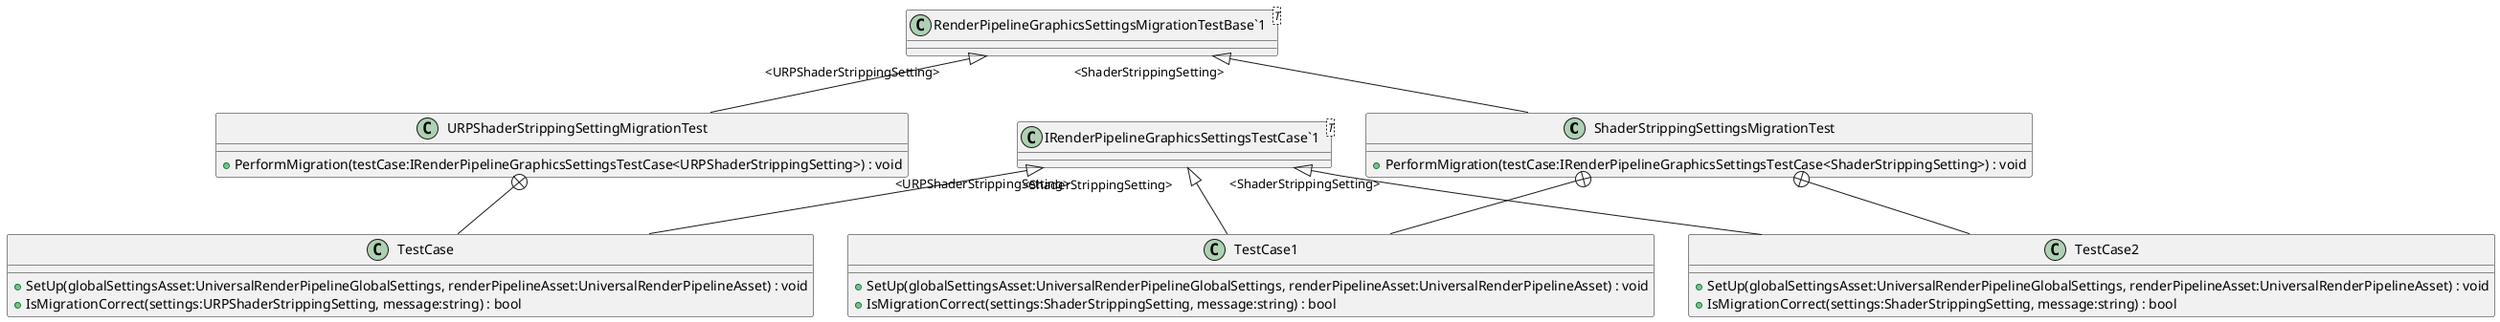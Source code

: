 @startuml
class ShaderStrippingSettingsMigrationTest {
    + PerformMigration(testCase:IRenderPipelineGraphicsSettingsTestCase<ShaderStrippingSetting>) : void
}
class URPShaderStrippingSettingMigrationTest {
    + PerformMigration(testCase:IRenderPipelineGraphicsSettingsTestCase<URPShaderStrippingSetting>) : void
}
class "RenderPipelineGraphicsSettingsMigrationTestBase`1"<T> {
}
class TestCase1 {
    + SetUp(globalSettingsAsset:UniversalRenderPipelineGlobalSettings, renderPipelineAsset:UniversalRenderPipelineAsset) : void
    + IsMigrationCorrect(settings:ShaderStrippingSetting, message:string) : bool
}
class TestCase2 {
    + SetUp(globalSettingsAsset:UniversalRenderPipelineGlobalSettings, renderPipelineAsset:UniversalRenderPipelineAsset) : void
    + IsMigrationCorrect(settings:ShaderStrippingSetting, message:string) : bool
}
class TestCase {
    + SetUp(globalSettingsAsset:UniversalRenderPipelineGlobalSettings, renderPipelineAsset:UniversalRenderPipelineAsset) : void
    + IsMigrationCorrect(settings:URPShaderStrippingSetting, message:string) : bool
}
class "IRenderPipelineGraphicsSettingsTestCase`1"<T> {
}
"RenderPipelineGraphicsSettingsMigrationTestBase`1" "<ShaderStrippingSetting>" <|-- ShaderStrippingSettingsMigrationTest
"RenderPipelineGraphicsSettingsMigrationTestBase`1" "<URPShaderStrippingSetting>" <|-- URPShaderStrippingSettingMigrationTest
ShaderStrippingSettingsMigrationTest +-- TestCase1
"IRenderPipelineGraphicsSettingsTestCase`1" "<ShaderStrippingSetting>" <|-- TestCase1
ShaderStrippingSettingsMigrationTest +-- TestCase2
"IRenderPipelineGraphicsSettingsTestCase`1" "<ShaderStrippingSetting>" <|-- TestCase2
URPShaderStrippingSettingMigrationTest +-- TestCase
"IRenderPipelineGraphicsSettingsTestCase`1" "<URPShaderStrippingSetting>" <|-- TestCase
@enduml
